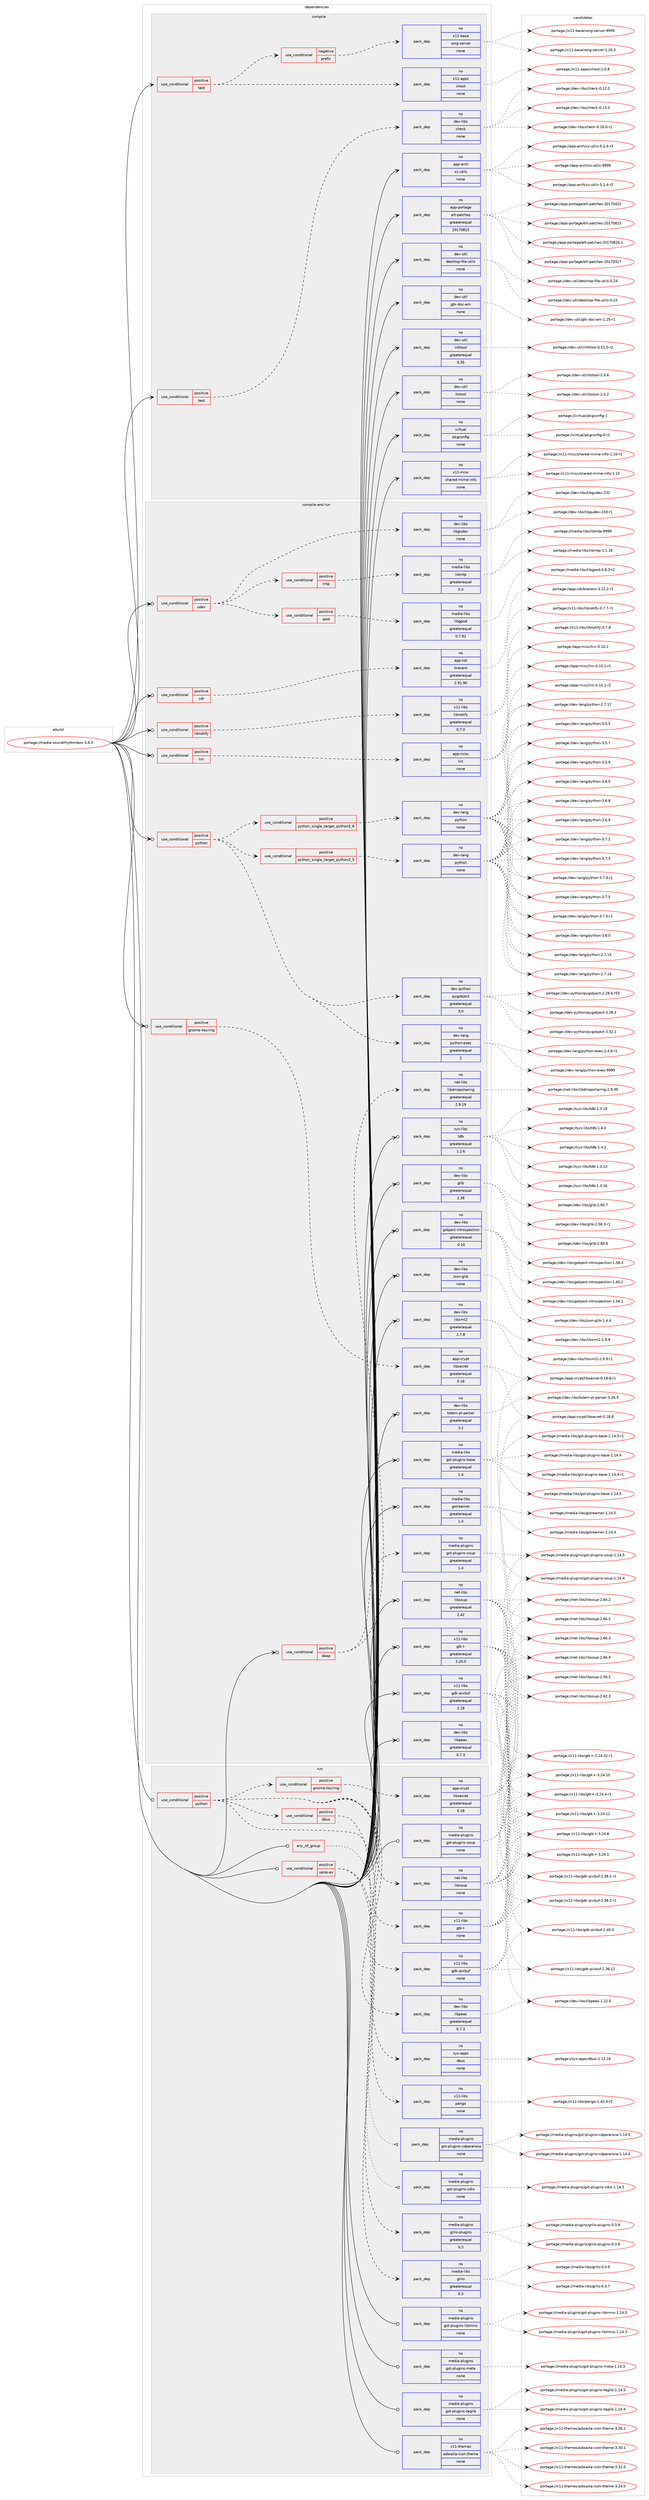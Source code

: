 digraph prolog {

# *************
# Graph options
# *************

newrank=true;
concentrate=true;
compound=true;
graph [rankdir=LR,fontname=Helvetica,fontsize=10,ranksep=1.5];#, ranksep=2.5, nodesep=0.2];
edge  [arrowhead=vee];
node  [fontname=Helvetica,fontsize=10];

# **********
# The ebuild
# **********

subgraph cluster_leftcol {
color=gray;
rank=same;
label=<<i>ebuild</i>>;
id [label="portage://media-sound/rhythmbox-3.4.3", color=red, width=4, href="../media-sound/rhythmbox-3.4.3.svg"];
}

# ****************
# The dependencies
# ****************

subgraph cluster_midcol {
color=gray;
label=<<i>dependencies</i>>;
subgraph cluster_compile {
fillcolor="#eeeeee";
style=filled;
label=<<i>compile</i>>;
subgraph cond83510 {
dependency336029 [label=<<TABLE BORDER="0" CELLBORDER="1" CELLSPACING="0" CELLPADDING="4"><TR><TD ROWSPAN="3" CELLPADDING="10">use_conditional</TD></TR><TR><TD>positive</TD></TR><TR><TD>test</TD></TR></TABLE>>, shape=none, color=red];
subgraph cond83511 {
dependency336030 [label=<<TABLE BORDER="0" CELLBORDER="1" CELLSPACING="0" CELLPADDING="4"><TR><TD ROWSPAN="3" CELLPADDING="10">use_conditional</TD></TR><TR><TD>negative</TD></TR><TR><TD>prefix</TD></TR></TABLE>>, shape=none, color=red];
subgraph pack247002 {
dependency336031 [label=<<TABLE BORDER="0" CELLBORDER="1" CELLSPACING="0" CELLPADDING="4" WIDTH="220"><TR><TD ROWSPAN="6" CELLPADDING="30">pack_dep</TD></TR><TR><TD WIDTH="110">no</TD></TR><TR><TD>x11-base</TD></TR><TR><TD>xorg-server</TD></TR><TR><TD>none</TD></TR><TR><TD></TD></TR></TABLE>>, shape=none, color=blue];
}
dependency336030:e -> dependency336031:w [weight=20,style="dashed",arrowhead="vee"];
}
dependency336029:e -> dependency336030:w [weight=20,style="dashed",arrowhead="vee"];
subgraph pack247003 {
dependency336032 [label=<<TABLE BORDER="0" CELLBORDER="1" CELLSPACING="0" CELLPADDING="4" WIDTH="220"><TR><TD ROWSPAN="6" CELLPADDING="30">pack_dep</TD></TR><TR><TD WIDTH="110">no</TD></TR><TR><TD>x11-apps</TD></TR><TR><TD>xhost</TD></TR><TR><TD>none</TD></TR><TR><TD></TD></TR></TABLE>>, shape=none, color=blue];
}
dependency336029:e -> dependency336032:w [weight=20,style="dashed",arrowhead="vee"];
}
id:e -> dependency336029:w [weight=20,style="solid",arrowhead="vee"];
subgraph cond83512 {
dependency336033 [label=<<TABLE BORDER="0" CELLBORDER="1" CELLSPACING="0" CELLPADDING="4"><TR><TD ROWSPAN="3" CELLPADDING="10">use_conditional</TD></TR><TR><TD>positive</TD></TR><TR><TD>test</TD></TR></TABLE>>, shape=none, color=red];
subgraph pack247004 {
dependency336034 [label=<<TABLE BORDER="0" CELLBORDER="1" CELLSPACING="0" CELLPADDING="4" WIDTH="220"><TR><TD ROWSPAN="6" CELLPADDING="30">pack_dep</TD></TR><TR><TD WIDTH="110">no</TD></TR><TR><TD>dev-libs</TD></TR><TR><TD>check</TD></TR><TR><TD>none</TD></TR><TR><TD></TD></TR></TABLE>>, shape=none, color=blue];
}
dependency336033:e -> dependency336034:w [weight=20,style="dashed",arrowhead="vee"];
}
id:e -> dependency336033:w [weight=20,style="solid",arrowhead="vee"];
subgraph pack247005 {
dependency336035 [label=<<TABLE BORDER="0" CELLBORDER="1" CELLSPACING="0" CELLPADDING="4" WIDTH="220"><TR><TD ROWSPAN="6" CELLPADDING="30">pack_dep</TD></TR><TR><TD WIDTH="110">no</TD></TR><TR><TD>app-arch</TD></TR><TR><TD>xz-utils</TD></TR><TR><TD>none</TD></TR><TR><TD></TD></TR></TABLE>>, shape=none, color=blue];
}
id:e -> dependency336035:w [weight=20,style="solid",arrowhead="vee"];
subgraph pack247006 {
dependency336036 [label=<<TABLE BORDER="0" CELLBORDER="1" CELLSPACING="0" CELLPADDING="4" WIDTH="220"><TR><TD ROWSPAN="6" CELLPADDING="30">pack_dep</TD></TR><TR><TD WIDTH="110">no</TD></TR><TR><TD>app-portage</TD></TR><TR><TD>elt-patches</TD></TR><TR><TD>greaterequal</TD></TR><TR><TD>20170815</TD></TR></TABLE>>, shape=none, color=blue];
}
id:e -> dependency336036:w [weight=20,style="solid",arrowhead="vee"];
subgraph pack247007 {
dependency336037 [label=<<TABLE BORDER="0" CELLBORDER="1" CELLSPACING="0" CELLPADDING="4" WIDTH="220"><TR><TD ROWSPAN="6" CELLPADDING="30">pack_dep</TD></TR><TR><TD WIDTH="110">no</TD></TR><TR><TD>dev-util</TD></TR><TR><TD>desktop-file-utils</TD></TR><TR><TD>none</TD></TR><TR><TD></TD></TR></TABLE>>, shape=none, color=blue];
}
id:e -> dependency336037:w [weight=20,style="solid",arrowhead="vee"];
subgraph pack247008 {
dependency336038 [label=<<TABLE BORDER="0" CELLBORDER="1" CELLSPACING="0" CELLPADDING="4" WIDTH="220"><TR><TD ROWSPAN="6" CELLPADDING="30">pack_dep</TD></TR><TR><TD WIDTH="110">no</TD></TR><TR><TD>dev-util</TD></TR><TR><TD>gtk-doc-am</TD></TR><TR><TD>none</TD></TR><TR><TD></TD></TR></TABLE>>, shape=none, color=blue];
}
id:e -> dependency336038:w [weight=20,style="solid",arrowhead="vee"];
subgraph pack247009 {
dependency336039 [label=<<TABLE BORDER="0" CELLBORDER="1" CELLSPACING="0" CELLPADDING="4" WIDTH="220"><TR><TD ROWSPAN="6" CELLPADDING="30">pack_dep</TD></TR><TR><TD WIDTH="110">no</TD></TR><TR><TD>dev-util</TD></TR><TR><TD>intltool</TD></TR><TR><TD>greaterequal</TD></TR><TR><TD>0.35</TD></TR></TABLE>>, shape=none, color=blue];
}
id:e -> dependency336039:w [weight=20,style="solid",arrowhead="vee"];
subgraph pack247010 {
dependency336040 [label=<<TABLE BORDER="0" CELLBORDER="1" CELLSPACING="0" CELLPADDING="4" WIDTH="220"><TR><TD ROWSPAN="6" CELLPADDING="30">pack_dep</TD></TR><TR><TD WIDTH="110">no</TD></TR><TR><TD>dev-util</TD></TR><TR><TD>itstool</TD></TR><TR><TD>none</TD></TR><TR><TD></TD></TR></TABLE>>, shape=none, color=blue];
}
id:e -> dependency336040:w [weight=20,style="solid",arrowhead="vee"];
subgraph pack247011 {
dependency336041 [label=<<TABLE BORDER="0" CELLBORDER="1" CELLSPACING="0" CELLPADDING="4" WIDTH="220"><TR><TD ROWSPAN="6" CELLPADDING="30">pack_dep</TD></TR><TR><TD WIDTH="110">no</TD></TR><TR><TD>virtual</TD></TR><TR><TD>pkgconfig</TD></TR><TR><TD>none</TD></TR><TR><TD></TD></TR></TABLE>>, shape=none, color=blue];
}
id:e -> dependency336041:w [weight=20,style="solid",arrowhead="vee"];
subgraph pack247012 {
dependency336042 [label=<<TABLE BORDER="0" CELLBORDER="1" CELLSPACING="0" CELLPADDING="4" WIDTH="220"><TR><TD ROWSPAN="6" CELLPADDING="30">pack_dep</TD></TR><TR><TD WIDTH="110">no</TD></TR><TR><TD>x11-misc</TD></TR><TR><TD>shared-mime-info</TD></TR><TR><TD>none</TD></TR><TR><TD></TD></TR></TABLE>>, shape=none, color=blue];
}
id:e -> dependency336042:w [weight=20,style="solid",arrowhead="vee"];
}
subgraph cluster_compileandrun {
fillcolor="#eeeeee";
style=filled;
label=<<i>compile and run</i>>;
subgraph cond83513 {
dependency336043 [label=<<TABLE BORDER="0" CELLBORDER="1" CELLSPACING="0" CELLPADDING="4"><TR><TD ROWSPAN="3" CELLPADDING="10">use_conditional</TD></TR><TR><TD>positive</TD></TR><TR><TD>cdr</TD></TR></TABLE>>, shape=none, color=red];
subgraph pack247013 {
dependency336044 [label=<<TABLE BORDER="0" CELLBORDER="1" CELLSPACING="0" CELLPADDING="4" WIDTH="220"><TR><TD ROWSPAN="6" CELLPADDING="30">pack_dep</TD></TR><TR><TD WIDTH="110">no</TD></TR><TR><TD>app-cdr</TD></TR><TR><TD>brasero</TD></TR><TR><TD>greaterequal</TD></TR><TR><TD>2.91.90</TD></TR></TABLE>>, shape=none, color=blue];
}
dependency336043:e -> dependency336044:w [weight=20,style="dashed",arrowhead="vee"];
}
id:e -> dependency336043:w [weight=20,style="solid",arrowhead="odotvee"];
subgraph cond83514 {
dependency336045 [label=<<TABLE BORDER="0" CELLBORDER="1" CELLSPACING="0" CELLPADDING="4"><TR><TD ROWSPAN="3" CELLPADDING="10">use_conditional</TD></TR><TR><TD>positive</TD></TR><TR><TD>daap</TD></TR></TABLE>>, shape=none, color=red];
subgraph pack247014 {
dependency336046 [label=<<TABLE BORDER="0" CELLBORDER="1" CELLSPACING="0" CELLPADDING="4" WIDTH="220"><TR><TD ROWSPAN="6" CELLPADDING="30">pack_dep</TD></TR><TR><TD WIDTH="110">no</TD></TR><TR><TD>net-libs</TD></TR><TR><TD>libdmapsharing</TD></TR><TR><TD>greaterequal</TD></TR><TR><TD>2.9.19</TD></TR></TABLE>>, shape=none, color=blue];
}
dependency336045:e -> dependency336046:w [weight=20,style="dashed",arrowhead="vee"];
subgraph pack247015 {
dependency336047 [label=<<TABLE BORDER="0" CELLBORDER="1" CELLSPACING="0" CELLPADDING="4" WIDTH="220"><TR><TD ROWSPAN="6" CELLPADDING="30">pack_dep</TD></TR><TR><TD WIDTH="110">no</TD></TR><TR><TD>media-plugins</TD></TR><TR><TD>gst-plugins-soup</TD></TR><TR><TD>greaterequal</TD></TR><TR><TD>1.4</TD></TR></TABLE>>, shape=none, color=blue];
}
dependency336045:e -> dependency336047:w [weight=20,style="dashed",arrowhead="vee"];
}
id:e -> dependency336045:w [weight=20,style="solid",arrowhead="odotvee"];
subgraph cond83515 {
dependency336048 [label=<<TABLE BORDER="0" CELLBORDER="1" CELLSPACING="0" CELLPADDING="4"><TR><TD ROWSPAN="3" CELLPADDING="10">use_conditional</TD></TR><TR><TD>positive</TD></TR><TR><TD>gnome-keyring</TD></TR></TABLE>>, shape=none, color=red];
subgraph pack247016 {
dependency336049 [label=<<TABLE BORDER="0" CELLBORDER="1" CELLSPACING="0" CELLPADDING="4" WIDTH="220"><TR><TD ROWSPAN="6" CELLPADDING="30">pack_dep</TD></TR><TR><TD WIDTH="110">no</TD></TR><TR><TD>app-crypt</TD></TR><TR><TD>libsecret</TD></TR><TR><TD>greaterequal</TD></TR><TR><TD>0.18</TD></TR></TABLE>>, shape=none, color=blue];
}
dependency336048:e -> dependency336049:w [weight=20,style="dashed",arrowhead="vee"];
}
id:e -> dependency336048:w [weight=20,style="solid",arrowhead="odotvee"];
subgraph cond83516 {
dependency336050 [label=<<TABLE BORDER="0" CELLBORDER="1" CELLSPACING="0" CELLPADDING="4"><TR><TD ROWSPAN="3" CELLPADDING="10">use_conditional</TD></TR><TR><TD>positive</TD></TR><TR><TD>libnotify</TD></TR></TABLE>>, shape=none, color=red];
subgraph pack247017 {
dependency336051 [label=<<TABLE BORDER="0" CELLBORDER="1" CELLSPACING="0" CELLPADDING="4" WIDTH="220"><TR><TD ROWSPAN="6" CELLPADDING="30">pack_dep</TD></TR><TR><TD WIDTH="110">no</TD></TR><TR><TD>x11-libs</TD></TR><TR><TD>libnotify</TD></TR><TR><TD>greaterequal</TD></TR><TR><TD>0.7.0</TD></TR></TABLE>>, shape=none, color=blue];
}
dependency336050:e -> dependency336051:w [weight=20,style="dashed",arrowhead="vee"];
}
id:e -> dependency336050:w [weight=20,style="solid",arrowhead="odotvee"];
subgraph cond83517 {
dependency336052 [label=<<TABLE BORDER="0" CELLBORDER="1" CELLSPACING="0" CELLPADDING="4"><TR><TD ROWSPAN="3" CELLPADDING="10">use_conditional</TD></TR><TR><TD>positive</TD></TR><TR><TD>lirc</TD></TR></TABLE>>, shape=none, color=red];
subgraph pack247018 {
dependency336053 [label=<<TABLE BORDER="0" CELLBORDER="1" CELLSPACING="0" CELLPADDING="4" WIDTH="220"><TR><TD ROWSPAN="6" CELLPADDING="30">pack_dep</TD></TR><TR><TD WIDTH="110">no</TD></TR><TR><TD>app-misc</TD></TR><TR><TD>lirc</TD></TR><TR><TD>none</TD></TR><TR><TD></TD></TR></TABLE>>, shape=none, color=blue];
}
dependency336052:e -> dependency336053:w [weight=20,style="dashed",arrowhead="vee"];
}
id:e -> dependency336052:w [weight=20,style="solid",arrowhead="odotvee"];
subgraph cond83518 {
dependency336054 [label=<<TABLE BORDER="0" CELLBORDER="1" CELLSPACING="0" CELLPADDING="4"><TR><TD ROWSPAN="3" CELLPADDING="10">use_conditional</TD></TR><TR><TD>positive</TD></TR><TR><TD>python</TD></TR></TABLE>>, shape=none, color=red];
subgraph cond83519 {
dependency336055 [label=<<TABLE BORDER="0" CELLBORDER="1" CELLSPACING="0" CELLPADDING="4"><TR><TD ROWSPAN="3" CELLPADDING="10">use_conditional</TD></TR><TR><TD>positive</TD></TR><TR><TD>python_single_target_python3_5</TD></TR></TABLE>>, shape=none, color=red];
subgraph pack247019 {
dependency336056 [label=<<TABLE BORDER="0" CELLBORDER="1" CELLSPACING="0" CELLPADDING="4" WIDTH="220"><TR><TD ROWSPAN="6" CELLPADDING="30">pack_dep</TD></TR><TR><TD WIDTH="110">no</TD></TR><TR><TD>dev-lang</TD></TR><TR><TD>python</TD></TR><TR><TD>none</TD></TR><TR><TD></TD></TR></TABLE>>, shape=none, color=blue];
}
dependency336055:e -> dependency336056:w [weight=20,style="dashed",arrowhead="vee"];
}
dependency336054:e -> dependency336055:w [weight=20,style="dashed",arrowhead="vee"];
subgraph cond83520 {
dependency336057 [label=<<TABLE BORDER="0" CELLBORDER="1" CELLSPACING="0" CELLPADDING="4"><TR><TD ROWSPAN="3" CELLPADDING="10">use_conditional</TD></TR><TR><TD>positive</TD></TR><TR><TD>python_single_target_python3_6</TD></TR></TABLE>>, shape=none, color=red];
subgraph pack247020 {
dependency336058 [label=<<TABLE BORDER="0" CELLBORDER="1" CELLSPACING="0" CELLPADDING="4" WIDTH="220"><TR><TD ROWSPAN="6" CELLPADDING="30">pack_dep</TD></TR><TR><TD WIDTH="110">no</TD></TR><TR><TD>dev-lang</TD></TR><TR><TD>python</TD></TR><TR><TD>none</TD></TR><TR><TD></TD></TR></TABLE>>, shape=none, color=blue];
}
dependency336057:e -> dependency336058:w [weight=20,style="dashed",arrowhead="vee"];
}
dependency336054:e -> dependency336057:w [weight=20,style="dashed",arrowhead="vee"];
subgraph pack247021 {
dependency336059 [label=<<TABLE BORDER="0" CELLBORDER="1" CELLSPACING="0" CELLPADDING="4" WIDTH="220"><TR><TD ROWSPAN="6" CELLPADDING="30">pack_dep</TD></TR><TR><TD WIDTH="110">no</TD></TR><TR><TD>dev-lang</TD></TR><TR><TD>python-exec</TD></TR><TR><TD>greaterequal</TD></TR><TR><TD>2</TD></TR></TABLE>>, shape=none, color=blue];
}
dependency336054:e -> dependency336059:w [weight=20,style="dashed",arrowhead="vee"];
subgraph pack247022 {
dependency336060 [label=<<TABLE BORDER="0" CELLBORDER="1" CELLSPACING="0" CELLPADDING="4" WIDTH="220"><TR><TD ROWSPAN="6" CELLPADDING="30">pack_dep</TD></TR><TR><TD WIDTH="110">no</TD></TR><TR><TD>dev-python</TD></TR><TR><TD>pygobject</TD></TR><TR><TD>greaterequal</TD></TR><TR><TD>3.0</TD></TR></TABLE>>, shape=none, color=blue];
}
dependency336054:e -> dependency336060:w [weight=20,style="dashed",arrowhead="vee"];
}
id:e -> dependency336054:w [weight=20,style="solid",arrowhead="odotvee"];
subgraph cond83521 {
dependency336061 [label=<<TABLE BORDER="0" CELLBORDER="1" CELLSPACING="0" CELLPADDING="4"><TR><TD ROWSPAN="3" CELLPADDING="10">use_conditional</TD></TR><TR><TD>positive</TD></TR><TR><TD>udev</TD></TR></TABLE>>, shape=none, color=red];
subgraph pack247023 {
dependency336062 [label=<<TABLE BORDER="0" CELLBORDER="1" CELLSPACING="0" CELLPADDING="4" WIDTH="220"><TR><TD ROWSPAN="6" CELLPADDING="30">pack_dep</TD></TR><TR><TD WIDTH="110">no</TD></TR><TR><TD>dev-libs</TD></TR><TR><TD>libgudev</TD></TR><TR><TD>none</TD></TR><TR><TD></TD></TR></TABLE>>, shape=none, color=blue];
}
dependency336061:e -> dependency336062:w [weight=20,style="dashed",arrowhead="vee"];
subgraph cond83522 {
dependency336063 [label=<<TABLE BORDER="0" CELLBORDER="1" CELLSPACING="0" CELLPADDING="4"><TR><TD ROWSPAN="3" CELLPADDING="10">use_conditional</TD></TR><TR><TD>positive</TD></TR><TR><TD>ipod</TD></TR></TABLE>>, shape=none, color=red];
subgraph pack247024 {
dependency336064 [label=<<TABLE BORDER="0" CELLBORDER="1" CELLSPACING="0" CELLPADDING="4" WIDTH="220"><TR><TD ROWSPAN="6" CELLPADDING="30">pack_dep</TD></TR><TR><TD WIDTH="110">no</TD></TR><TR><TD>media-libs</TD></TR><TR><TD>libgpod</TD></TR><TR><TD>greaterequal</TD></TR><TR><TD>0.7.92</TD></TR></TABLE>>, shape=none, color=blue];
}
dependency336063:e -> dependency336064:w [weight=20,style="dashed",arrowhead="vee"];
}
dependency336061:e -> dependency336063:w [weight=20,style="dashed",arrowhead="vee"];
subgraph cond83523 {
dependency336065 [label=<<TABLE BORDER="0" CELLBORDER="1" CELLSPACING="0" CELLPADDING="4"><TR><TD ROWSPAN="3" CELLPADDING="10">use_conditional</TD></TR><TR><TD>positive</TD></TR><TR><TD>mtp</TD></TR></TABLE>>, shape=none, color=red];
subgraph pack247025 {
dependency336066 [label=<<TABLE BORDER="0" CELLBORDER="1" CELLSPACING="0" CELLPADDING="4" WIDTH="220"><TR><TD ROWSPAN="6" CELLPADDING="30">pack_dep</TD></TR><TR><TD WIDTH="110">no</TD></TR><TR><TD>media-libs</TD></TR><TR><TD>libmtp</TD></TR><TR><TD>greaterequal</TD></TR><TR><TD>0.3</TD></TR></TABLE>>, shape=none, color=blue];
}
dependency336065:e -> dependency336066:w [weight=20,style="dashed",arrowhead="vee"];
}
dependency336061:e -> dependency336065:w [weight=20,style="dashed",arrowhead="vee"];
}
id:e -> dependency336061:w [weight=20,style="solid",arrowhead="odotvee"];
subgraph pack247026 {
dependency336067 [label=<<TABLE BORDER="0" CELLBORDER="1" CELLSPACING="0" CELLPADDING="4" WIDTH="220"><TR><TD ROWSPAN="6" CELLPADDING="30">pack_dep</TD></TR><TR><TD WIDTH="110">no</TD></TR><TR><TD>dev-libs</TD></TR><TR><TD>glib</TD></TR><TR><TD>greaterequal</TD></TR><TR><TD>2.38</TD></TR></TABLE>>, shape=none, color=blue];
}
id:e -> dependency336067:w [weight=20,style="solid",arrowhead="odotvee"];
subgraph pack247027 {
dependency336068 [label=<<TABLE BORDER="0" CELLBORDER="1" CELLSPACING="0" CELLPADDING="4" WIDTH="220"><TR><TD ROWSPAN="6" CELLPADDING="30">pack_dep</TD></TR><TR><TD WIDTH="110">no</TD></TR><TR><TD>dev-libs</TD></TR><TR><TD>gobject-introspection</TD></TR><TR><TD>greaterequal</TD></TR><TR><TD>0.10</TD></TR></TABLE>>, shape=none, color=blue];
}
id:e -> dependency336068:w [weight=20,style="solid",arrowhead="odotvee"];
subgraph pack247028 {
dependency336069 [label=<<TABLE BORDER="0" CELLBORDER="1" CELLSPACING="0" CELLPADDING="4" WIDTH="220"><TR><TD ROWSPAN="6" CELLPADDING="30">pack_dep</TD></TR><TR><TD WIDTH="110">no</TD></TR><TR><TD>dev-libs</TD></TR><TR><TD>json-glib</TD></TR><TR><TD>none</TD></TR><TR><TD></TD></TR></TABLE>>, shape=none, color=blue];
}
id:e -> dependency336069:w [weight=20,style="solid",arrowhead="odotvee"];
subgraph pack247029 {
dependency336070 [label=<<TABLE BORDER="0" CELLBORDER="1" CELLSPACING="0" CELLPADDING="4" WIDTH="220"><TR><TD ROWSPAN="6" CELLPADDING="30">pack_dep</TD></TR><TR><TD WIDTH="110">no</TD></TR><TR><TD>dev-libs</TD></TR><TR><TD>libpeas</TD></TR><TR><TD>greaterequal</TD></TR><TR><TD>0.7.3</TD></TR></TABLE>>, shape=none, color=blue];
}
id:e -> dependency336070:w [weight=20,style="solid",arrowhead="odotvee"];
subgraph pack247030 {
dependency336071 [label=<<TABLE BORDER="0" CELLBORDER="1" CELLSPACING="0" CELLPADDING="4" WIDTH="220"><TR><TD ROWSPAN="6" CELLPADDING="30">pack_dep</TD></TR><TR><TD WIDTH="110">no</TD></TR><TR><TD>dev-libs</TD></TR><TR><TD>libxml2</TD></TR><TR><TD>greaterequal</TD></TR><TR><TD>2.7.8</TD></TR></TABLE>>, shape=none, color=blue];
}
id:e -> dependency336071:w [weight=20,style="solid",arrowhead="odotvee"];
subgraph pack247031 {
dependency336072 [label=<<TABLE BORDER="0" CELLBORDER="1" CELLSPACING="0" CELLPADDING="4" WIDTH="220"><TR><TD ROWSPAN="6" CELLPADDING="30">pack_dep</TD></TR><TR><TD WIDTH="110">no</TD></TR><TR><TD>dev-libs</TD></TR><TR><TD>totem-pl-parser</TD></TR><TR><TD>greaterequal</TD></TR><TR><TD>3.2</TD></TR></TABLE>>, shape=none, color=blue];
}
id:e -> dependency336072:w [weight=20,style="solid",arrowhead="odotvee"];
subgraph pack247032 {
dependency336073 [label=<<TABLE BORDER="0" CELLBORDER="1" CELLSPACING="0" CELLPADDING="4" WIDTH="220"><TR><TD ROWSPAN="6" CELLPADDING="30">pack_dep</TD></TR><TR><TD WIDTH="110">no</TD></TR><TR><TD>media-libs</TD></TR><TR><TD>gst-plugins-base</TD></TR><TR><TD>greaterequal</TD></TR><TR><TD>1.4</TD></TR></TABLE>>, shape=none, color=blue];
}
id:e -> dependency336073:w [weight=20,style="solid",arrowhead="odotvee"];
subgraph pack247033 {
dependency336074 [label=<<TABLE BORDER="0" CELLBORDER="1" CELLSPACING="0" CELLPADDING="4" WIDTH="220"><TR><TD ROWSPAN="6" CELLPADDING="30">pack_dep</TD></TR><TR><TD WIDTH="110">no</TD></TR><TR><TD>media-libs</TD></TR><TR><TD>gstreamer</TD></TR><TR><TD>greaterequal</TD></TR><TR><TD>1.4</TD></TR></TABLE>>, shape=none, color=blue];
}
id:e -> dependency336074:w [weight=20,style="solid",arrowhead="odotvee"];
subgraph pack247034 {
dependency336075 [label=<<TABLE BORDER="0" CELLBORDER="1" CELLSPACING="0" CELLPADDING="4" WIDTH="220"><TR><TD ROWSPAN="6" CELLPADDING="30">pack_dep</TD></TR><TR><TD WIDTH="110">no</TD></TR><TR><TD>net-libs</TD></TR><TR><TD>libsoup</TD></TR><TR><TD>greaterequal</TD></TR><TR><TD>2.42</TD></TR></TABLE>>, shape=none, color=blue];
}
id:e -> dependency336075:w [weight=20,style="solid",arrowhead="odotvee"];
subgraph pack247035 {
dependency336076 [label=<<TABLE BORDER="0" CELLBORDER="1" CELLSPACING="0" CELLPADDING="4" WIDTH="220"><TR><TD ROWSPAN="6" CELLPADDING="30">pack_dep</TD></TR><TR><TD WIDTH="110">no</TD></TR><TR><TD>sys-libs</TD></TR><TR><TD>tdb</TD></TR><TR><TD>greaterequal</TD></TR><TR><TD>1.2.6</TD></TR></TABLE>>, shape=none, color=blue];
}
id:e -> dependency336076:w [weight=20,style="solid",arrowhead="odotvee"];
subgraph pack247036 {
dependency336077 [label=<<TABLE BORDER="0" CELLBORDER="1" CELLSPACING="0" CELLPADDING="4" WIDTH="220"><TR><TD ROWSPAN="6" CELLPADDING="30">pack_dep</TD></TR><TR><TD WIDTH="110">no</TD></TR><TR><TD>x11-libs</TD></TR><TR><TD>gdk-pixbuf</TD></TR><TR><TD>greaterequal</TD></TR><TR><TD>2.18</TD></TR></TABLE>>, shape=none, color=blue];
}
id:e -> dependency336077:w [weight=20,style="solid",arrowhead="odotvee"];
subgraph pack247037 {
dependency336078 [label=<<TABLE BORDER="0" CELLBORDER="1" CELLSPACING="0" CELLPADDING="4" WIDTH="220"><TR><TD ROWSPAN="6" CELLPADDING="30">pack_dep</TD></TR><TR><TD WIDTH="110">no</TD></TR><TR><TD>x11-libs</TD></TR><TR><TD>gtk+</TD></TR><TR><TD>greaterequal</TD></TR><TR><TD>3.20.0</TD></TR></TABLE>>, shape=none, color=blue];
}
id:e -> dependency336078:w [weight=20,style="solid",arrowhead="odotvee"];
}
subgraph cluster_run {
fillcolor="#eeeeee";
style=filled;
label=<<i>run</i>>;
subgraph any5374 {
dependency336079 [label=<<TABLE BORDER="0" CELLBORDER="1" CELLSPACING="0" CELLPADDING="4"><TR><TD CELLPADDING="10">any_of_group</TD></TR></TABLE>>, shape=none, color=red];subgraph pack247038 {
dependency336080 [label=<<TABLE BORDER="0" CELLBORDER="1" CELLSPACING="0" CELLPADDING="4" WIDTH="220"><TR><TD ROWSPAN="6" CELLPADDING="30">pack_dep</TD></TR><TR><TD WIDTH="110">no</TD></TR><TR><TD>media-plugins</TD></TR><TR><TD>gst-plugins-cdparanoia</TD></TR><TR><TD>none</TD></TR><TR><TD></TD></TR></TABLE>>, shape=none, color=blue];
}
dependency336079:e -> dependency336080:w [weight=20,style="dotted",arrowhead="oinv"];
subgraph pack247039 {
dependency336081 [label=<<TABLE BORDER="0" CELLBORDER="1" CELLSPACING="0" CELLPADDING="4" WIDTH="220"><TR><TD ROWSPAN="6" CELLPADDING="30">pack_dep</TD></TR><TR><TD WIDTH="110">no</TD></TR><TR><TD>media-plugins</TD></TR><TR><TD>gst-plugins-cdio</TD></TR><TR><TD>none</TD></TR><TR><TD></TD></TR></TABLE>>, shape=none, color=blue];
}
dependency336079:e -> dependency336081:w [weight=20,style="dotted",arrowhead="oinv"];
}
id:e -> dependency336079:w [weight=20,style="solid",arrowhead="odot"];
subgraph cond83524 {
dependency336082 [label=<<TABLE BORDER="0" CELLBORDER="1" CELLSPACING="0" CELLPADDING="4"><TR><TD ROWSPAN="3" CELLPADDING="10">use_conditional</TD></TR><TR><TD>positive</TD></TR><TR><TD>python</TD></TR></TABLE>>, shape=none, color=red];
subgraph pack247040 {
dependency336083 [label=<<TABLE BORDER="0" CELLBORDER="1" CELLSPACING="0" CELLPADDING="4" WIDTH="220"><TR><TD ROWSPAN="6" CELLPADDING="30">pack_dep</TD></TR><TR><TD WIDTH="110">no</TD></TR><TR><TD>dev-libs</TD></TR><TR><TD>libpeas</TD></TR><TR><TD>greaterequal</TD></TR><TR><TD>0.7.3</TD></TR></TABLE>>, shape=none, color=blue];
}
dependency336082:e -> dependency336083:w [weight=20,style="dashed",arrowhead="vee"];
subgraph pack247041 {
dependency336084 [label=<<TABLE BORDER="0" CELLBORDER="1" CELLSPACING="0" CELLPADDING="4" WIDTH="220"><TR><TD ROWSPAN="6" CELLPADDING="30">pack_dep</TD></TR><TR><TD WIDTH="110">no</TD></TR><TR><TD>net-libs</TD></TR><TR><TD>libsoup</TD></TR><TR><TD>none</TD></TR><TR><TD></TD></TR></TABLE>>, shape=none, color=blue];
}
dependency336082:e -> dependency336084:w [weight=20,style="dashed",arrowhead="vee"];
subgraph pack247042 {
dependency336085 [label=<<TABLE BORDER="0" CELLBORDER="1" CELLSPACING="0" CELLPADDING="4" WIDTH="220"><TR><TD ROWSPAN="6" CELLPADDING="30">pack_dep</TD></TR><TR><TD WIDTH="110">no</TD></TR><TR><TD>x11-libs</TD></TR><TR><TD>gdk-pixbuf</TD></TR><TR><TD>none</TD></TR><TR><TD></TD></TR></TABLE>>, shape=none, color=blue];
}
dependency336082:e -> dependency336085:w [weight=20,style="dashed",arrowhead="vee"];
subgraph pack247043 {
dependency336086 [label=<<TABLE BORDER="0" CELLBORDER="1" CELLSPACING="0" CELLPADDING="4" WIDTH="220"><TR><TD ROWSPAN="6" CELLPADDING="30">pack_dep</TD></TR><TR><TD WIDTH="110">no</TD></TR><TR><TD>x11-libs</TD></TR><TR><TD>gtk+</TD></TR><TR><TD>none</TD></TR><TR><TD></TD></TR></TABLE>>, shape=none, color=blue];
}
dependency336082:e -> dependency336086:w [weight=20,style="dashed",arrowhead="vee"];
subgraph pack247044 {
dependency336087 [label=<<TABLE BORDER="0" CELLBORDER="1" CELLSPACING="0" CELLPADDING="4" WIDTH="220"><TR><TD ROWSPAN="6" CELLPADDING="30">pack_dep</TD></TR><TR><TD WIDTH="110">no</TD></TR><TR><TD>x11-libs</TD></TR><TR><TD>pango</TD></TR><TR><TD>none</TD></TR><TR><TD></TD></TR></TABLE>>, shape=none, color=blue];
}
dependency336082:e -> dependency336087:w [weight=20,style="dashed",arrowhead="vee"];
subgraph cond83525 {
dependency336088 [label=<<TABLE BORDER="0" CELLBORDER="1" CELLSPACING="0" CELLPADDING="4"><TR><TD ROWSPAN="3" CELLPADDING="10">use_conditional</TD></TR><TR><TD>positive</TD></TR><TR><TD>dbus</TD></TR></TABLE>>, shape=none, color=red];
subgraph pack247045 {
dependency336089 [label=<<TABLE BORDER="0" CELLBORDER="1" CELLSPACING="0" CELLPADDING="4" WIDTH="220"><TR><TD ROWSPAN="6" CELLPADDING="30">pack_dep</TD></TR><TR><TD WIDTH="110">no</TD></TR><TR><TD>sys-apps</TD></TR><TR><TD>dbus</TD></TR><TR><TD>none</TD></TR><TR><TD></TD></TR></TABLE>>, shape=none, color=blue];
}
dependency336088:e -> dependency336089:w [weight=20,style="dashed",arrowhead="vee"];
}
dependency336082:e -> dependency336088:w [weight=20,style="dashed",arrowhead="vee"];
subgraph cond83526 {
dependency336090 [label=<<TABLE BORDER="0" CELLBORDER="1" CELLSPACING="0" CELLPADDING="4"><TR><TD ROWSPAN="3" CELLPADDING="10">use_conditional</TD></TR><TR><TD>positive</TD></TR><TR><TD>gnome-keyring</TD></TR></TABLE>>, shape=none, color=red];
subgraph pack247046 {
dependency336091 [label=<<TABLE BORDER="0" CELLBORDER="1" CELLSPACING="0" CELLPADDING="4" WIDTH="220"><TR><TD ROWSPAN="6" CELLPADDING="30">pack_dep</TD></TR><TR><TD WIDTH="110">no</TD></TR><TR><TD>app-crypt</TD></TR><TR><TD>libsecret</TD></TR><TR><TD>greaterequal</TD></TR><TR><TD>0.18</TD></TR></TABLE>>, shape=none, color=blue];
}
dependency336090:e -> dependency336091:w [weight=20,style="dashed",arrowhead="vee"];
}
dependency336082:e -> dependency336090:w [weight=20,style="dashed",arrowhead="vee"];
}
id:e -> dependency336082:w [weight=20,style="solid",arrowhead="odot"];
subgraph cond83527 {
dependency336092 [label=<<TABLE BORDER="0" CELLBORDER="1" CELLSPACING="0" CELLPADDING="4"><TR><TD ROWSPAN="3" CELLPADDING="10">use_conditional</TD></TR><TR><TD>positive</TD></TR><TR><TD>upnp-av</TD></TR></TABLE>>, shape=none, color=red];
subgraph pack247047 {
dependency336093 [label=<<TABLE BORDER="0" CELLBORDER="1" CELLSPACING="0" CELLPADDING="4" WIDTH="220"><TR><TD ROWSPAN="6" CELLPADDING="30">pack_dep</TD></TR><TR><TD WIDTH="110">no</TD></TR><TR><TD>media-libs</TD></TR><TR><TD>grilo</TD></TR><TR><TD>greaterequal</TD></TR><TR><TD>0.3</TD></TR></TABLE>>, shape=none, color=blue];
}
dependency336092:e -> dependency336093:w [weight=20,style="dashed",arrowhead="vee"];
subgraph pack247048 {
dependency336094 [label=<<TABLE BORDER="0" CELLBORDER="1" CELLSPACING="0" CELLPADDING="4" WIDTH="220"><TR><TD ROWSPAN="6" CELLPADDING="30">pack_dep</TD></TR><TR><TD WIDTH="110">no</TD></TR><TR><TD>media-plugins</TD></TR><TR><TD>grilo-plugins</TD></TR><TR><TD>greaterequal</TD></TR><TR><TD>0.3</TD></TR></TABLE>>, shape=none, color=blue];
}
dependency336092:e -> dependency336094:w [weight=20,style="dashed",arrowhead="vee"];
}
id:e -> dependency336092:w [weight=20,style="solid",arrowhead="odot"];
subgraph pack247049 {
dependency336095 [label=<<TABLE BORDER="0" CELLBORDER="1" CELLSPACING="0" CELLPADDING="4" WIDTH="220"><TR><TD ROWSPAN="6" CELLPADDING="30">pack_dep</TD></TR><TR><TD WIDTH="110">no</TD></TR><TR><TD>media-plugins</TD></TR><TR><TD>gst-plugins-libmms</TD></TR><TR><TD>none</TD></TR><TR><TD></TD></TR></TABLE>>, shape=none, color=blue];
}
id:e -> dependency336095:w [weight=20,style="solid",arrowhead="odot"];
subgraph pack247050 {
dependency336096 [label=<<TABLE BORDER="0" CELLBORDER="1" CELLSPACING="0" CELLPADDING="4" WIDTH="220"><TR><TD ROWSPAN="6" CELLPADDING="30">pack_dep</TD></TR><TR><TD WIDTH="110">no</TD></TR><TR><TD>media-plugins</TD></TR><TR><TD>gst-plugins-meta</TD></TR><TR><TD>none</TD></TR><TR><TD></TD></TR></TABLE>>, shape=none, color=blue];
}
id:e -> dependency336096:w [weight=20,style="solid",arrowhead="odot"];
subgraph pack247051 {
dependency336097 [label=<<TABLE BORDER="0" CELLBORDER="1" CELLSPACING="0" CELLPADDING="4" WIDTH="220"><TR><TD ROWSPAN="6" CELLPADDING="30">pack_dep</TD></TR><TR><TD WIDTH="110">no</TD></TR><TR><TD>media-plugins</TD></TR><TR><TD>gst-plugins-soup</TD></TR><TR><TD>none</TD></TR><TR><TD></TD></TR></TABLE>>, shape=none, color=blue];
}
id:e -> dependency336097:w [weight=20,style="solid",arrowhead="odot"];
subgraph pack247052 {
dependency336098 [label=<<TABLE BORDER="0" CELLBORDER="1" CELLSPACING="0" CELLPADDING="4" WIDTH="220"><TR><TD ROWSPAN="6" CELLPADDING="30">pack_dep</TD></TR><TR><TD WIDTH="110">no</TD></TR><TR><TD>media-plugins</TD></TR><TR><TD>gst-plugins-taglib</TD></TR><TR><TD>none</TD></TR><TR><TD></TD></TR></TABLE>>, shape=none, color=blue];
}
id:e -> dependency336098:w [weight=20,style="solid",arrowhead="odot"];
subgraph pack247053 {
dependency336099 [label=<<TABLE BORDER="0" CELLBORDER="1" CELLSPACING="0" CELLPADDING="4" WIDTH="220"><TR><TD ROWSPAN="6" CELLPADDING="30">pack_dep</TD></TR><TR><TD WIDTH="110">no</TD></TR><TR><TD>x11-themes</TD></TR><TR><TD>adwaita-icon-theme</TD></TR><TR><TD>none</TD></TR><TR><TD></TD></TR></TABLE>>, shape=none, color=blue];
}
id:e -> dependency336099:w [weight=20,style="solid",arrowhead="odot"];
}
}

# **************
# The candidates
# **************

subgraph cluster_choices {
rank=same;
color=gray;
label=<<i>candidates</i>>;

subgraph choice247002 {
color=black;
nodesep=1;
choiceportage1204949459897115101471201111141034511510111411810111445494650484653 [label="portage://x11-base/xorg-server-1.20.5", color=red, width=4,href="../x11-base/xorg-server-1.20.5.svg"];
choiceportage120494945989711510147120111114103451151011141181011144557575757 [label="portage://x11-base/xorg-server-9999", color=red, width=4,href="../x11-base/xorg-server-9999.svg"];
dependency336031:e -> choiceportage1204949459897115101471201111141034511510111411810111445494650484653:w [style=dotted,weight="100"];
dependency336031:e -> choiceportage120494945989711510147120111114103451151011141181011144557575757:w [style=dotted,weight="100"];
}
subgraph choice247003 {
color=black;
nodesep=1;
choiceportage1204949459711211211547120104111115116454946484656 [label="portage://x11-apps/xhost-1.0.8", color=red, width=4,href="../x11-apps/xhost-1.0.8.svg"];
dependency336032:e -> choiceportage1204949459711211211547120104111115116454946484656:w [style=dotted,weight="100"];
}
subgraph choice247004 {
color=black;
nodesep=1;
choiceportage1001011184510810598115479910410199107454846494846484511449 [label="portage://dev-libs/check-0.10.0-r1", color=red, width=4,href="../dev-libs/check-0.10.0-r1.svg"];
choiceportage100101118451081059811547991041019910745484649504648 [label="portage://dev-libs/check-0.12.0", color=red, width=4,href="../dev-libs/check-0.12.0.svg"];
choiceportage100101118451081059811547991041019910745484649514648 [label="portage://dev-libs/check-0.13.0", color=red, width=4,href="../dev-libs/check-0.13.0.svg"];
dependency336034:e -> choiceportage1001011184510810598115479910410199107454846494846484511449:w [style=dotted,weight="100"];
dependency336034:e -> choiceportage100101118451081059811547991041019910745484649504648:w [style=dotted,weight="100"];
dependency336034:e -> choiceportage100101118451081059811547991041019910745484649514648:w [style=dotted,weight="100"];
}
subgraph choice247005 {
color=black;
nodesep=1;
choiceportage9711211245971149910447120122451171161051081154553465046524511450 [label="portage://app-arch/xz-utils-5.2.4-r2", color=red, width=4,href="../app-arch/xz-utils-5.2.4-r2.svg"];
choiceportage9711211245971149910447120122451171161051081154553465046524511451 [label="portage://app-arch/xz-utils-5.2.4-r3", color=red, width=4,href="../app-arch/xz-utils-5.2.4-r3.svg"];
choiceportage9711211245971149910447120122451171161051081154557575757 [label="portage://app-arch/xz-utils-9999", color=red, width=4,href="../app-arch/xz-utils-9999.svg"];
dependency336035:e -> choiceportage9711211245971149910447120122451171161051081154553465046524511450:w [style=dotted,weight="100"];
dependency336035:e -> choiceportage9711211245971149910447120122451171161051081154553465046524511451:w [style=dotted,weight="100"];
dependency336035:e -> choiceportage9711211245971149910447120122451171161051081154557575757:w [style=dotted,weight="100"];
}
subgraph choice247006 {
color=black;
nodesep=1;
choiceportage97112112451121111141169710310147101108116451129711699104101115455048495548514955 [label="portage://app-portage/elt-patches-20170317", color=red, width=4,href="../app-portage/elt-patches-20170317.svg"];
choiceportage97112112451121111141169710310147101108116451129711699104101115455048495548525050 [label="portage://app-portage/elt-patches-20170422", color=red, width=4,href="../app-portage/elt-patches-20170422.svg"];
choiceportage97112112451121111141169710310147101108116451129711699104101115455048495548564953 [label="portage://app-portage/elt-patches-20170815", color=red, width=4,href="../app-portage/elt-patches-20170815.svg"];
choiceportage971121124511211111411697103101471011081164511297116991041011154550484955485650544649 [label="portage://app-portage/elt-patches-20170826.1", color=red, width=4,href="../app-portage/elt-patches-20170826.1.svg"];
dependency336036:e -> choiceportage97112112451121111141169710310147101108116451129711699104101115455048495548514955:w [style=dotted,weight="100"];
dependency336036:e -> choiceportage97112112451121111141169710310147101108116451129711699104101115455048495548525050:w [style=dotted,weight="100"];
dependency336036:e -> choiceportage97112112451121111141169710310147101108116451129711699104101115455048495548564953:w [style=dotted,weight="100"];
dependency336036:e -> choiceportage971121124511211111411697103101471011081164511297116991041011154550484955485650544649:w [style=dotted,weight="100"];
}
subgraph choice247007 {
color=black;
nodesep=1;
choiceportage100101118451171161051084710010111510711611111245102105108101451171161051081154548465051 [label="portage://dev-util/desktop-file-utils-0.23", color=red, width=4,href="../dev-util/desktop-file-utils-0.23.svg"];
choiceportage100101118451171161051084710010111510711611111245102105108101451171161051081154548465052 [label="portage://dev-util/desktop-file-utils-0.24", color=red, width=4,href="../dev-util/desktop-file-utils-0.24.svg"];
dependency336037:e -> choiceportage100101118451171161051084710010111510711611111245102105108101451171161051081154548465051:w [style=dotted,weight="100"];
dependency336037:e -> choiceportage100101118451171161051084710010111510711611111245102105108101451171161051081154548465052:w [style=dotted,weight="100"];
}
subgraph choice247008 {
color=black;
nodesep=1;
choiceportage10010111845117116105108471031161074510011199459710945494650534511449 [label="portage://dev-util/gtk-doc-am-1.25-r1", color=red, width=4,href="../dev-util/gtk-doc-am-1.25-r1.svg"];
dependency336038:e -> choiceportage10010111845117116105108471031161074510011199459710945494650534511449:w [style=dotted,weight="100"];
}
subgraph choice247009 {
color=black;
nodesep=1;
choiceportage1001011184511711610510847105110116108116111111108454846534946484511450 [label="portage://dev-util/intltool-0.51.0-r2", color=red, width=4,href="../dev-util/intltool-0.51.0-r2.svg"];
dependency336039:e -> choiceportage1001011184511711610510847105110116108116111111108454846534946484511450:w [style=dotted,weight="100"];
}
subgraph choice247010 {
color=black;
nodesep=1;
choiceportage1001011184511711610510847105116115116111111108455046484650 [label="portage://dev-util/itstool-2.0.2", color=red, width=4,href="../dev-util/itstool-2.0.2.svg"];
choiceportage1001011184511711610510847105116115116111111108455046484654 [label="portage://dev-util/itstool-2.0.6", color=red, width=4,href="../dev-util/itstool-2.0.6.svg"];
dependency336040:e -> choiceportage1001011184511711610510847105116115116111111108455046484650:w [style=dotted,weight="100"];
dependency336040:e -> choiceportage1001011184511711610510847105116115116111111108455046484654:w [style=dotted,weight="100"];
}
subgraph choice247011 {
color=black;
nodesep=1;
choiceportage11810511411611797108471121071039911111010210510345484511449 [label="portage://virtual/pkgconfig-0-r1", color=red, width=4,href="../virtual/pkgconfig-0-r1.svg"];
choiceportage1181051141161179710847112107103991111101021051034549 [label="portage://virtual/pkgconfig-1", color=red, width=4,href="../virtual/pkgconfig-1.svg"];
dependency336041:e -> choiceportage11810511411611797108471121071039911111010210510345484511449:w [style=dotted,weight="100"];
dependency336041:e -> choiceportage1181051141161179710847112107103991111101021051034549:w [style=dotted,weight="100"];
}
subgraph choice247012 {
color=black;
nodesep=1;
choiceportage12049494510910511599471151049711410110045109105109101451051101021114549464948 [label="portage://x11-misc/shared-mime-info-1.10", color=red, width=4,href="../x11-misc/shared-mime-info-1.10.svg"];
choiceportage120494945109105115994711510497114101100451091051091014510511010211145494649484511449 [label="portage://x11-misc/shared-mime-info-1.10-r1", color=red, width=4,href="../x11-misc/shared-mime-info-1.10-r1.svg"];
dependency336042:e -> choiceportage12049494510910511599471151049711410110045109105109101451051101021114549464948:w [style=dotted,weight="100"];
dependency336042:e -> choiceportage120494945109105115994711510497114101100451091051091014510511010211145494649484511449:w [style=dotted,weight="100"];
}
subgraph choice247013 {
color=black;
nodesep=1;
choiceportage971121124599100114479811497115101114111455146495046504511449 [label="portage://app-cdr/brasero-3.12.2-r1", color=red, width=4,href="../app-cdr/brasero-3.12.2-r1.svg"];
dependency336044:e -> choiceportage971121124599100114479811497115101114111455146495046504511449:w [style=dotted,weight="100"];
}
subgraph choice247014 {
color=black;
nodesep=1;
choiceportage11010111645108105981154710810598100109971121151049711410511010345504657465157 [label="portage://net-libs/libdmapsharing-2.9.39", color=red, width=4,href="../net-libs/libdmapsharing-2.9.39.svg"];
dependency336046:e -> choiceportage11010111645108105981154710810598100109971121151049711410511010345504657465157:w [style=dotted,weight="100"];
}
subgraph choice247015 {
color=black;
nodesep=1;
choiceportage109101100105974511210811710310511011547103115116451121081171031051101154511511111711245494649524652 [label="portage://media-plugins/gst-plugins-soup-1.14.4", color=red, width=4,href="../media-plugins/gst-plugins-soup-1.14.4.svg"];
choiceportage109101100105974511210811710310511011547103115116451121081171031051101154511511111711245494649524653 [label="portage://media-plugins/gst-plugins-soup-1.14.5", color=red, width=4,href="../media-plugins/gst-plugins-soup-1.14.5.svg"];
dependency336047:e -> choiceportage109101100105974511210811710310511011547103115116451121081171031051101154511511111711245494649524652:w [style=dotted,weight="100"];
dependency336047:e -> choiceportage109101100105974511210811710310511011547103115116451121081171031051101154511511111711245494649524653:w [style=dotted,weight="100"];
}
subgraph choice247016 {
color=black;
nodesep=1;
choiceportage971121124599114121112116471081059811510199114101116454846495646544511449 [label="portage://app-crypt/libsecret-0.18.6-r1", color=red, width=4,href="../app-crypt/libsecret-0.18.6-r1.svg"];
choiceportage97112112459911412111211647108105981151019911410111645484649564656 [label="portage://app-crypt/libsecret-0.18.8", color=red, width=4,href="../app-crypt/libsecret-0.18.8.svg"];
dependency336049:e -> choiceportage971121124599114121112116471081059811510199114101116454846495646544511449:w [style=dotted,weight="100"];
dependency336049:e -> choiceportage97112112459911412111211647108105981151019911410111645484649564656:w [style=dotted,weight="100"];
}
subgraph choice247017 {
color=black;
nodesep=1;
choiceportage1204949451081059811547108105981101111161051021214548465546554511449 [label="portage://x11-libs/libnotify-0.7.7-r1", color=red, width=4,href="../x11-libs/libnotify-0.7.7-r1.svg"];
choiceportage120494945108105981154710810598110111116105102121454846554656 [label="portage://x11-libs/libnotify-0.7.8", color=red, width=4,href="../x11-libs/libnotify-0.7.8.svg"];
dependency336051:e -> choiceportage1204949451081059811547108105981101111161051021214548465546554511449:w [style=dotted,weight="100"];
dependency336051:e -> choiceportage120494945108105981154710810598110111116105102121454846554656:w [style=dotted,weight="100"];
}
subgraph choice247018 {
color=black;
nodesep=1;
choiceportage971121124510910511599471081051149945484649484649 [label="portage://app-misc/lirc-0.10.1", color=red, width=4,href="../app-misc/lirc-0.10.1.svg"];
choiceportage9711211245109105115994710810511499454846494846494511449 [label="portage://app-misc/lirc-0.10.1-r1", color=red, width=4,href="../app-misc/lirc-0.10.1-r1.svg"];
choiceportage9711211245109105115994710810511499454846494846494511450 [label="portage://app-misc/lirc-0.10.1-r2", color=red, width=4,href="../app-misc/lirc-0.10.1-r2.svg"];
dependency336053:e -> choiceportage971121124510910511599471081051149945484649484649:w [style=dotted,weight="100"];
dependency336053:e -> choiceportage9711211245109105115994710810511499454846494846494511449:w [style=dotted,weight="100"];
dependency336053:e -> choiceportage9711211245109105115994710810511499454846494846494511450:w [style=dotted,weight="100"];
}
subgraph choice247019 {
color=black;
nodesep=1;
choiceportage10010111845108971101034711212111610411111045504655464953 [label="portage://dev-lang/python-2.7.15", color=red, width=4,href="../dev-lang/python-2.7.15.svg"];
choiceportage10010111845108971101034711212111610411111045504655464954 [label="portage://dev-lang/python-2.7.16", color=red, width=4,href="../dev-lang/python-2.7.16.svg"];
choiceportage10010111845108971101034711212111610411111045504655464955 [label="portage://dev-lang/python-2.7.17", color=red, width=4,href="../dev-lang/python-2.7.17.svg"];
choiceportage100101118451089711010347112121116104111110455146534653 [label="portage://dev-lang/python-3.5.5", color=red, width=4,href="../dev-lang/python-3.5.5.svg"];
choiceportage100101118451089711010347112121116104111110455146534655 [label="portage://dev-lang/python-3.5.7", color=red, width=4,href="../dev-lang/python-3.5.7.svg"];
choiceportage100101118451089711010347112121116104111110455146534657 [label="portage://dev-lang/python-3.5.9", color=red, width=4,href="../dev-lang/python-3.5.9.svg"];
choiceportage100101118451089711010347112121116104111110455146544653 [label="portage://dev-lang/python-3.6.5", color=red, width=4,href="../dev-lang/python-3.6.5.svg"];
choiceportage100101118451089711010347112121116104111110455146544656 [label="portage://dev-lang/python-3.6.8", color=red, width=4,href="../dev-lang/python-3.6.8.svg"];
choiceportage100101118451089711010347112121116104111110455146544657 [label="portage://dev-lang/python-3.6.9", color=red, width=4,href="../dev-lang/python-3.6.9.svg"];
choiceportage100101118451089711010347112121116104111110455146554650 [label="portage://dev-lang/python-3.7.2", color=red, width=4,href="../dev-lang/python-3.7.2.svg"];
choiceportage100101118451089711010347112121116104111110455146554651 [label="portage://dev-lang/python-3.7.3", color=red, width=4,href="../dev-lang/python-3.7.3.svg"];
choiceportage1001011184510897110103471121211161041111104551465546524511449 [label="portage://dev-lang/python-3.7.4-r1", color=red, width=4,href="../dev-lang/python-3.7.4-r1.svg"];
choiceportage100101118451089711010347112121116104111110455146554653 [label="portage://dev-lang/python-3.7.5", color=red, width=4,href="../dev-lang/python-3.7.5.svg"];
choiceportage1001011184510897110103471121211161041111104551465546534511449 [label="portage://dev-lang/python-3.7.5-r1", color=red, width=4,href="../dev-lang/python-3.7.5-r1.svg"];
choiceportage100101118451089711010347112121116104111110455146564648 [label="portage://dev-lang/python-3.8.0", color=red, width=4,href="../dev-lang/python-3.8.0.svg"];
dependency336056:e -> choiceportage10010111845108971101034711212111610411111045504655464953:w [style=dotted,weight="100"];
dependency336056:e -> choiceportage10010111845108971101034711212111610411111045504655464954:w [style=dotted,weight="100"];
dependency336056:e -> choiceportage10010111845108971101034711212111610411111045504655464955:w [style=dotted,weight="100"];
dependency336056:e -> choiceportage100101118451089711010347112121116104111110455146534653:w [style=dotted,weight="100"];
dependency336056:e -> choiceportage100101118451089711010347112121116104111110455146534655:w [style=dotted,weight="100"];
dependency336056:e -> choiceportage100101118451089711010347112121116104111110455146534657:w [style=dotted,weight="100"];
dependency336056:e -> choiceportage100101118451089711010347112121116104111110455146544653:w [style=dotted,weight="100"];
dependency336056:e -> choiceportage100101118451089711010347112121116104111110455146544656:w [style=dotted,weight="100"];
dependency336056:e -> choiceportage100101118451089711010347112121116104111110455146544657:w [style=dotted,weight="100"];
dependency336056:e -> choiceportage100101118451089711010347112121116104111110455146554650:w [style=dotted,weight="100"];
dependency336056:e -> choiceportage100101118451089711010347112121116104111110455146554651:w [style=dotted,weight="100"];
dependency336056:e -> choiceportage1001011184510897110103471121211161041111104551465546524511449:w [style=dotted,weight="100"];
dependency336056:e -> choiceportage100101118451089711010347112121116104111110455146554653:w [style=dotted,weight="100"];
dependency336056:e -> choiceportage1001011184510897110103471121211161041111104551465546534511449:w [style=dotted,weight="100"];
dependency336056:e -> choiceportage100101118451089711010347112121116104111110455146564648:w [style=dotted,weight="100"];
}
subgraph choice247020 {
color=black;
nodesep=1;
choiceportage10010111845108971101034711212111610411111045504655464953 [label="portage://dev-lang/python-2.7.15", color=red, width=4,href="../dev-lang/python-2.7.15.svg"];
choiceportage10010111845108971101034711212111610411111045504655464954 [label="portage://dev-lang/python-2.7.16", color=red, width=4,href="../dev-lang/python-2.7.16.svg"];
choiceportage10010111845108971101034711212111610411111045504655464955 [label="portage://dev-lang/python-2.7.17", color=red, width=4,href="../dev-lang/python-2.7.17.svg"];
choiceportage100101118451089711010347112121116104111110455146534653 [label="portage://dev-lang/python-3.5.5", color=red, width=4,href="../dev-lang/python-3.5.5.svg"];
choiceportage100101118451089711010347112121116104111110455146534655 [label="portage://dev-lang/python-3.5.7", color=red, width=4,href="../dev-lang/python-3.5.7.svg"];
choiceportage100101118451089711010347112121116104111110455146534657 [label="portage://dev-lang/python-3.5.9", color=red, width=4,href="../dev-lang/python-3.5.9.svg"];
choiceportage100101118451089711010347112121116104111110455146544653 [label="portage://dev-lang/python-3.6.5", color=red, width=4,href="../dev-lang/python-3.6.5.svg"];
choiceportage100101118451089711010347112121116104111110455146544656 [label="portage://dev-lang/python-3.6.8", color=red, width=4,href="../dev-lang/python-3.6.8.svg"];
choiceportage100101118451089711010347112121116104111110455146544657 [label="portage://dev-lang/python-3.6.9", color=red, width=4,href="../dev-lang/python-3.6.9.svg"];
choiceportage100101118451089711010347112121116104111110455146554650 [label="portage://dev-lang/python-3.7.2", color=red, width=4,href="../dev-lang/python-3.7.2.svg"];
choiceportage100101118451089711010347112121116104111110455146554651 [label="portage://dev-lang/python-3.7.3", color=red, width=4,href="../dev-lang/python-3.7.3.svg"];
choiceportage1001011184510897110103471121211161041111104551465546524511449 [label="portage://dev-lang/python-3.7.4-r1", color=red, width=4,href="../dev-lang/python-3.7.4-r1.svg"];
choiceportage100101118451089711010347112121116104111110455146554653 [label="portage://dev-lang/python-3.7.5", color=red, width=4,href="../dev-lang/python-3.7.5.svg"];
choiceportage1001011184510897110103471121211161041111104551465546534511449 [label="portage://dev-lang/python-3.7.5-r1", color=red, width=4,href="../dev-lang/python-3.7.5-r1.svg"];
choiceportage100101118451089711010347112121116104111110455146564648 [label="portage://dev-lang/python-3.8.0", color=red, width=4,href="../dev-lang/python-3.8.0.svg"];
dependency336058:e -> choiceportage10010111845108971101034711212111610411111045504655464953:w [style=dotted,weight="100"];
dependency336058:e -> choiceportage10010111845108971101034711212111610411111045504655464954:w [style=dotted,weight="100"];
dependency336058:e -> choiceportage10010111845108971101034711212111610411111045504655464955:w [style=dotted,weight="100"];
dependency336058:e -> choiceportage100101118451089711010347112121116104111110455146534653:w [style=dotted,weight="100"];
dependency336058:e -> choiceportage100101118451089711010347112121116104111110455146534655:w [style=dotted,weight="100"];
dependency336058:e -> choiceportage100101118451089711010347112121116104111110455146534657:w [style=dotted,weight="100"];
dependency336058:e -> choiceportage100101118451089711010347112121116104111110455146544653:w [style=dotted,weight="100"];
dependency336058:e -> choiceportage100101118451089711010347112121116104111110455146544656:w [style=dotted,weight="100"];
dependency336058:e -> choiceportage100101118451089711010347112121116104111110455146544657:w [style=dotted,weight="100"];
dependency336058:e -> choiceportage100101118451089711010347112121116104111110455146554650:w [style=dotted,weight="100"];
dependency336058:e -> choiceportage100101118451089711010347112121116104111110455146554651:w [style=dotted,weight="100"];
dependency336058:e -> choiceportage1001011184510897110103471121211161041111104551465546524511449:w [style=dotted,weight="100"];
dependency336058:e -> choiceportage100101118451089711010347112121116104111110455146554653:w [style=dotted,weight="100"];
dependency336058:e -> choiceportage1001011184510897110103471121211161041111104551465546534511449:w [style=dotted,weight="100"];
dependency336058:e -> choiceportage100101118451089711010347112121116104111110455146564648:w [style=dotted,weight="100"];
}
subgraph choice247021 {
color=black;
nodesep=1;
choiceportage10010111845108971101034711212111610411111045101120101994550465246544511449 [label="portage://dev-lang/python-exec-2.4.6-r1", color=red, width=4,href="../dev-lang/python-exec-2.4.6-r1.svg"];
choiceportage10010111845108971101034711212111610411111045101120101994557575757 [label="portage://dev-lang/python-exec-9999", color=red, width=4,href="../dev-lang/python-exec-9999.svg"];
dependency336059:e -> choiceportage10010111845108971101034711212111610411111045101120101994550465246544511449:w [style=dotted,weight="100"];
dependency336059:e -> choiceportage10010111845108971101034711212111610411111045101120101994557575757:w [style=dotted,weight="100"];
}
subgraph choice247022 {
color=black;
nodesep=1;
choiceportage1001011184511212111610411111047112121103111981061019911645504650564654451145353 [label="portage://dev-python/pygobject-2.28.6-r55", color=red, width=4,href="../dev-python/pygobject-2.28.6-r55.svg"];
choiceportage1001011184511212111610411111047112121103111981061019911645514650564651 [label="portage://dev-python/pygobject-3.28.3", color=red, width=4,href="../dev-python/pygobject-3.28.3.svg"];
choiceportage1001011184511212111610411111047112121103111981061019911645514651504649 [label="portage://dev-python/pygobject-3.32.1", color=red, width=4,href="../dev-python/pygobject-3.32.1.svg"];
dependency336060:e -> choiceportage1001011184511212111610411111047112121103111981061019911645504650564654451145353:w [style=dotted,weight="100"];
dependency336060:e -> choiceportage1001011184511212111610411111047112121103111981061019911645514650564651:w [style=dotted,weight="100"];
dependency336060:e -> choiceportage1001011184511212111610411111047112121103111981061019911645514651504649:w [style=dotted,weight="100"];
}
subgraph choice247023 {
color=black;
nodesep=1;
choiceportage1001011184510810598115471081059810311710010111845505150 [label="portage://dev-libs/libgudev-232", color=red, width=4,href="../dev-libs/libgudev-232.svg"];
choiceportage10010111845108105981154710810598103117100101118455051514511449 [label="portage://dev-libs/libgudev-233-r1", color=red, width=4,href="../dev-libs/libgudev-233-r1.svg"];
dependency336062:e -> choiceportage1001011184510810598115471081059810311710010111845505150:w [style=dotted,weight="100"];
dependency336062:e -> choiceportage10010111845108105981154710810598103117100101118455051514511449:w [style=dotted,weight="100"];
}
subgraph choice247024 {
color=black;
nodesep=1;
choiceportage10910110010597451081059811547108105981031121111004548465646514511450 [label="portage://media-libs/libgpod-0.8.3-r2", color=red, width=4,href="../media-libs/libgpod-0.8.3-r2.svg"];
dependency336064:e -> choiceportage10910110010597451081059811547108105981031121111004548465646514511450:w [style=dotted,weight="100"];
}
subgraph choice247025 {
color=black;
nodesep=1;
choiceportage109101100105974510810598115471081059810911611245494649464954 [label="portage://media-libs/libmtp-1.1.16", color=red, width=4,href="../media-libs/libmtp-1.1.16.svg"];
choiceportage10910110010597451081059811547108105981091161124557575757 [label="portage://media-libs/libmtp-9999", color=red, width=4,href="../media-libs/libmtp-9999.svg"];
dependency336066:e -> choiceportage109101100105974510810598115471081059810911611245494649464954:w [style=dotted,weight="100"];
dependency336066:e -> choiceportage10910110010597451081059811547108105981091161124557575757:w [style=dotted,weight="100"];
}
subgraph choice247026 {
color=black;
nodesep=1;
choiceportage10010111845108105981154710310810598455046535646514511449 [label="portage://dev-libs/glib-2.58.3-r1", color=red, width=4,href="../dev-libs/glib-2.58.3-r1.svg"];
choiceportage1001011184510810598115471031081059845504654484654 [label="portage://dev-libs/glib-2.60.6", color=red, width=4,href="../dev-libs/glib-2.60.6.svg"];
choiceportage1001011184510810598115471031081059845504654484655 [label="portage://dev-libs/glib-2.60.7", color=red, width=4,href="../dev-libs/glib-2.60.7.svg"];
dependency336067:e -> choiceportage10010111845108105981154710310810598455046535646514511449:w [style=dotted,weight="100"];
dependency336067:e -> choiceportage1001011184510810598115471031081059845504654484654:w [style=dotted,weight="100"];
dependency336067:e -> choiceportage1001011184510810598115471031081059845504654484655:w [style=dotted,weight="100"];
}
subgraph choice247027 {
color=black;
nodesep=1;
choiceportage1001011184510810598115471031119810610199116451051101161141111151121019911610511111045494653544649 [label="portage://dev-libs/gobject-introspection-1.56.1", color=red, width=4,href="../dev-libs/gobject-introspection-1.56.1.svg"];
choiceportage1001011184510810598115471031119810610199116451051101161141111151121019911610511111045494653564651 [label="portage://dev-libs/gobject-introspection-1.58.3", color=red, width=4,href="../dev-libs/gobject-introspection-1.58.3.svg"];
choiceportage1001011184510810598115471031119810610199116451051101161141111151121019911610511111045494654484650 [label="portage://dev-libs/gobject-introspection-1.60.2", color=red, width=4,href="../dev-libs/gobject-introspection-1.60.2.svg"];
dependency336068:e -> choiceportage1001011184510810598115471031119810610199116451051101161141111151121019911610511111045494653544649:w [style=dotted,weight="100"];
dependency336068:e -> choiceportage1001011184510810598115471031119810610199116451051101161141111151121019911610511111045494653564651:w [style=dotted,weight="100"];
dependency336068:e -> choiceportage1001011184510810598115471031119810610199116451051101161141111151121019911610511111045494654484650:w [style=dotted,weight="100"];
}
subgraph choice247028 {
color=black;
nodesep=1;
choiceportage1001011184510810598115471061151111104510310810598454946524652 [label="portage://dev-libs/json-glib-1.4.4", color=red, width=4,href="../dev-libs/json-glib-1.4.4.svg"];
dependency336069:e -> choiceportage1001011184510810598115471061151111104510310810598454946524652:w [style=dotted,weight="100"];
}
subgraph choice247029 {
color=black;
nodesep=1;
choiceportage100101118451081059811547108105981121019711545494650504648 [label="portage://dev-libs/libpeas-1.22.0", color=red, width=4,href="../dev-libs/libpeas-1.22.0.svg"];
dependency336070:e -> choiceportage100101118451081059811547108105981121019711545494650504648:w [style=dotted,weight="100"];
}
subgraph choice247030 {
color=black;
nodesep=1;
choiceportage1001011184510810598115471081059812010910850455046574657 [label="portage://dev-libs/libxml2-2.9.9", color=red, width=4,href="../dev-libs/libxml2-2.9.9.svg"];
choiceportage10010111845108105981154710810598120109108504550465746574511449 [label="portage://dev-libs/libxml2-2.9.9-r1", color=red, width=4,href="../dev-libs/libxml2-2.9.9-r1.svg"];
dependency336071:e -> choiceportage1001011184510810598115471081059812010910850455046574657:w [style=dotted,weight="100"];
dependency336071:e -> choiceportage10010111845108105981154710810598120109108504550465746574511449:w [style=dotted,weight="100"];
}
subgraph choice247031 {
color=black;
nodesep=1;
choiceportage10010111845108105981154711611111610110945112108451129711411510111445514650544651 [label="portage://dev-libs/totem-pl-parser-3.26.3", color=red, width=4,href="../dev-libs/totem-pl-parser-3.26.3.svg"];
dependency336072:e -> choiceportage10010111845108105981154711611111610110945112108451129711411510111445514650544651:w [style=dotted,weight="100"];
}
subgraph choice247032 {
color=black;
nodesep=1;
choiceportage109101100105974510810598115471031151164511210811710310511011545989711510145494649524652 [label="portage://media-libs/gst-plugins-base-1.14.4", color=red, width=4,href="../media-libs/gst-plugins-base-1.14.4.svg"];
choiceportage1091011001059745108105981154710311511645112108117103105110115459897115101454946495246524511449 [label="portage://media-libs/gst-plugins-base-1.14.4-r1", color=red, width=4,href="../media-libs/gst-plugins-base-1.14.4-r1.svg"];
choiceportage109101100105974510810598115471031151164511210811710310511011545989711510145494649524653 [label="portage://media-libs/gst-plugins-base-1.14.5", color=red, width=4,href="../media-libs/gst-plugins-base-1.14.5.svg"];
choiceportage1091011001059745108105981154710311511645112108117103105110115459897115101454946495246534511449 [label="portage://media-libs/gst-plugins-base-1.14.5-r1", color=red, width=4,href="../media-libs/gst-plugins-base-1.14.5-r1.svg"];
dependency336073:e -> choiceportage109101100105974510810598115471031151164511210811710310511011545989711510145494649524652:w [style=dotted,weight="100"];
dependency336073:e -> choiceportage1091011001059745108105981154710311511645112108117103105110115459897115101454946495246524511449:w [style=dotted,weight="100"];
dependency336073:e -> choiceportage109101100105974510810598115471031151164511210811710310511011545989711510145494649524653:w [style=dotted,weight="100"];
dependency336073:e -> choiceportage1091011001059745108105981154710311511645112108117103105110115459897115101454946495246534511449:w [style=dotted,weight="100"];
}
subgraph choice247033 {
color=black;
nodesep=1;
choiceportage109101100105974510810598115471031151161141019710910111445494649524652 [label="portage://media-libs/gstreamer-1.14.4", color=red, width=4,href="../media-libs/gstreamer-1.14.4.svg"];
choiceportage109101100105974510810598115471031151161141019710910111445494649524653 [label="portage://media-libs/gstreamer-1.14.5", color=red, width=4,href="../media-libs/gstreamer-1.14.5.svg"];
dependency336074:e -> choiceportage109101100105974510810598115471031151161141019710910111445494649524652:w [style=dotted,weight="100"];
dependency336074:e -> choiceportage109101100105974510810598115471031151161141019710910111445494649524653:w [style=dotted,weight="100"];
}
subgraph choice247034 {
color=black;
nodesep=1;
choiceportage1101011164510810598115471081059811511111711245504653564650 [label="portage://net-libs/libsoup-2.58.2", color=red, width=4,href="../net-libs/libsoup-2.58.2.svg"];
choiceportage1101011164510810598115471081059811511111711245504654504651 [label="portage://net-libs/libsoup-2.62.3", color=red, width=4,href="../net-libs/libsoup-2.62.3.svg"];
choiceportage1101011164510810598115471081059811511111711245504654524650 [label="portage://net-libs/libsoup-2.64.2", color=red, width=4,href="../net-libs/libsoup-2.64.2.svg"];
choiceportage1101011164510810598115471081059811511111711245504654544650 [label="portage://net-libs/libsoup-2.66.2", color=red, width=4,href="../net-libs/libsoup-2.66.2.svg"];
choiceportage1101011164510810598115471081059811511111711245504654544651 [label="portage://net-libs/libsoup-2.66.3", color=red, width=4,href="../net-libs/libsoup-2.66.3.svg"];
choiceportage1101011164510810598115471081059811511111711245504654544652 [label="portage://net-libs/libsoup-2.66.4", color=red, width=4,href="../net-libs/libsoup-2.66.4.svg"];
dependency336075:e -> choiceportage1101011164510810598115471081059811511111711245504653564650:w [style=dotted,weight="100"];
dependency336075:e -> choiceportage1101011164510810598115471081059811511111711245504654504651:w [style=dotted,weight="100"];
dependency336075:e -> choiceportage1101011164510810598115471081059811511111711245504654524650:w [style=dotted,weight="100"];
dependency336075:e -> choiceportage1101011164510810598115471081059811511111711245504654544650:w [style=dotted,weight="100"];
dependency336075:e -> choiceportage1101011164510810598115471081059811511111711245504654544651:w [style=dotted,weight="100"];
dependency336075:e -> choiceportage1101011164510810598115471081059811511111711245504654544652:w [style=dotted,weight="100"];
}
subgraph choice247035 {
color=black;
nodesep=1;
choiceportage1151211154510810598115471161009845494651464951 [label="portage://sys-libs/tdb-1.3.13", color=red, width=4,href="../sys-libs/tdb-1.3.13.svg"];
choiceportage1151211154510810598115471161009845494651464954 [label="portage://sys-libs/tdb-1.3.16", color=red, width=4,href="../sys-libs/tdb-1.3.16.svg"];
choiceportage1151211154510810598115471161009845494651464956 [label="portage://sys-libs/tdb-1.3.18", color=red, width=4,href="../sys-libs/tdb-1.3.18.svg"];
choiceportage11512111545108105981154711610098454946524648 [label="portage://sys-libs/tdb-1.4.0", color=red, width=4,href="../sys-libs/tdb-1.4.0.svg"];
choiceportage11512111545108105981154711610098454946524650 [label="portage://sys-libs/tdb-1.4.2", color=red, width=4,href="../sys-libs/tdb-1.4.2.svg"];
dependency336076:e -> choiceportage1151211154510810598115471161009845494651464951:w [style=dotted,weight="100"];
dependency336076:e -> choiceportage1151211154510810598115471161009845494651464954:w [style=dotted,weight="100"];
dependency336076:e -> choiceportage1151211154510810598115471161009845494651464956:w [style=dotted,weight="100"];
dependency336076:e -> choiceportage11512111545108105981154711610098454946524648:w [style=dotted,weight="100"];
dependency336076:e -> choiceportage11512111545108105981154711610098454946524650:w [style=dotted,weight="100"];
}
subgraph choice247036 {
color=black;
nodesep=1;
choiceportage120494945108105981154710310010745112105120981171024550465154464950 [label="portage://x11-libs/gdk-pixbuf-2.36.12", color=red, width=4,href="../x11-libs/gdk-pixbuf-2.36.12.svg"];
choiceportage12049494510810598115471031001074511210512098117102455046515646494511449 [label="portage://x11-libs/gdk-pixbuf-2.38.1-r1", color=red, width=4,href="../x11-libs/gdk-pixbuf-2.38.1-r1.svg"];
choiceportage12049494510810598115471031001074511210512098117102455046515646504511449 [label="portage://x11-libs/gdk-pixbuf-2.38.2-r1", color=red, width=4,href="../x11-libs/gdk-pixbuf-2.38.2-r1.svg"];
choiceportage1204949451081059811547103100107451121051209811710245504652484648 [label="portage://x11-libs/gdk-pixbuf-2.40.0", color=red, width=4,href="../x11-libs/gdk-pixbuf-2.40.0.svg"];
dependency336077:e -> choiceportage120494945108105981154710310010745112105120981171024550465154464950:w [style=dotted,weight="100"];
dependency336077:e -> choiceportage12049494510810598115471031001074511210512098117102455046515646494511449:w [style=dotted,weight="100"];
dependency336077:e -> choiceportage12049494510810598115471031001074511210512098117102455046515646504511449:w [style=dotted,weight="100"];
dependency336077:e -> choiceportage1204949451081059811547103100107451121051209811710245504652484648:w [style=dotted,weight="100"];
}
subgraph choice247037 {
color=black;
nodesep=1;
choiceportage12049494510810598115471031161074345504650524651504511449 [label="portage://x11-libs/gtk+-2.24.32-r1", color=red, width=4,href="../x11-libs/gtk+-2.24.32-r1.svg"];
choiceportage12049494510810598115471031161074345514650524649 [label="portage://x11-libs/gtk+-3.24.1", color=red, width=4,href="../x11-libs/gtk+-3.24.1.svg"];
choiceportage1204949451081059811547103116107434551465052464948 [label="portage://x11-libs/gtk+-3.24.10", color=red, width=4,href="../x11-libs/gtk+-3.24.10.svg"];
choiceportage1204949451081059811547103116107434551465052464949 [label="portage://x11-libs/gtk+-3.24.11", color=red, width=4,href="../x11-libs/gtk+-3.24.11.svg"];
choiceportage120494945108105981154710311610743455146505246524511449 [label="portage://x11-libs/gtk+-3.24.4-r1", color=red, width=4,href="../x11-libs/gtk+-3.24.4-r1.svg"];
choiceportage12049494510810598115471031161074345514650524656 [label="portage://x11-libs/gtk+-3.24.8", color=red, width=4,href="../x11-libs/gtk+-3.24.8.svg"];
dependency336078:e -> choiceportage12049494510810598115471031161074345504650524651504511449:w [style=dotted,weight="100"];
dependency336078:e -> choiceportage12049494510810598115471031161074345514650524649:w [style=dotted,weight="100"];
dependency336078:e -> choiceportage1204949451081059811547103116107434551465052464948:w [style=dotted,weight="100"];
dependency336078:e -> choiceportage1204949451081059811547103116107434551465052464949:w [style=dotted,weight="100"];
dependency336078:e -> choiceportage120494945108105981154710311610743455146505246524511449:w [style=dotted,weight="100"];
dependency336078:e -> choiceportage12049494510810598115471031161074345514650524656:w [style=dotted,weight="100"];
}
subgraph choice247038 {
color=black;
nodesep=1;
choiceportage10910110010597451121081171031051101154710311511645112108117103105110115459910011297114971101111059745494649524652 [label="portage://media-plugins/gst-plugins-cdparanoia-1.14.4", color=red, width=4,href="../media-plugins/gst-plugins-cdparanoia-1.14.4.svg"];
choiceportage10910110010597451121081171031051101154710311511645112108117103105110115459910011297114971101111059745494649524653 [label="portage://media-plugins/gst-plugins-cdparanoia-1.14.5", color=red, width=4,href="../media-plugins/gst-plugins-cdparanoia-1.14.5.svg"];
dependency336080:e -> choiceportage10910110010597451121081171031051101154710311511645112108117103105110115459910011297114971101111059745494649524652:w [style=dotted,weight="100"];
dependency336080:e -> choiceportage10910110010597451121081171031051101154710311511645112108117103105110115459910011297114971101111059745494649524653:w [style=dotted,weight="100"];
}
subgraph choice247039 {
color=black;
nodesep=1;
choiceportage10910110010597451121081171031051101154710311511645112108117103105110115459910010511145494649524651 [label="portage://media-plugins/gst-plugins-cdio-1.14.3", color=red, width=4,href="../media-plugins/gst-plugins-cdio-1.14.3.svg"];
dependency336081:e -> choiceportage10910110010597451121081171031051101154710311511645112108117103105110115459910010511145494649524651:w [style=dotted,weight="100"];
}
subgraph choice247040 {
color=black;
nodesep=1;
choiceportage100101118451081059811547108105981121019711545494650504648 [label="portage://dev-libs/libpeas-1.22.0", color=red, width=4,href="../dev-libs/libpeas-1.22.0.svg"];
dependency336083:e -> choiceportage100101118451081059811547108105981121019711545494650504648:w [style=dotted,weight="100"];
}
subgraph choice247041 {
color=black;
nodesep=1;
choiceportage1101011164510810598115471081059811511111711245504653564650 [label="portage://net-libs/libsoup-2.58.2", color=red, width=4,href="../net-libs/libsoup-2.58.2.svg"];
choiceportage1101011164510810598115471081059811511111711245504654504651 [label="portage://net-libs/libsoup-2.62.3", color=red, width=4,href="../net-libs/libsoup-2.62.3.svg"];
choiceportage1101011164510810598115471081059811511111711245504654524650 [label="portage://net-libs/libsoup-2.64.2", color=red, width=4,href="../net-libs/libsoup-2.64.2.svg"];
choiceportage1101011164510810598115471081059811511111711245504654544650 [label="portage://net-libs/libsoup-2.66.2", color=red, width=4,href="../net-libs/libsoup-2.66.2.svg"];
choiceportage1101011164510810598115471081059811511111711245504654544651 [label="portage://net-libs/libsoup-2.66.3", color=red, width=4,href="../net-libs/libsoup-2.66.3.svg"];
choiceportage1101011164510810598115471081059811511111711245504654544652 [label="portage://net-libs/libsoup-2.66.4", color=red, width=4,href="../net-libs/libsoup-2.66.4.svg"];
dependency336084:e -> choiceportage1101011164510810598115471081059811511111711245504653564650:w [style=dotted,weight="100"];
dependency336084:e -> choiceportage1101011164510810598115471081059811511111711245504654504651:w [style=dotted,weight="100"];
dependency336084:e -> choiceportage1101011164510810598115471081059811511111711245504654524650:w [style=dotted,weight="100"];
dependency336084:e -> choiceportage1101011164510810598115471081059811511111711245504654544650:w [style=dotted,weight="100"];
dependency336084:e -> choiceportage1101011164510810598115471081059811511111711245504654544651:w [style=dotted,weight="100"];
dependency336084:e -> choiceportage1101011164510810598115471081059811511111711245504654544652:w [style=dotted,weight="100"];
}
subgraph choice247042 {
color=black;
nodesep=1;
choiceportage120494945108105981154710310010745112105120981171024550465154464950 [label="portage://x11-libs/gdk-pixbuf-2.36.12", color=red, width=4,href="../x11-libs/gdk-pixbuf-2.36.12.svg"];
choiceportage12049494510810598115471031001074511210512098117102455046515646494511449 [label="portage://x11-libs/gdk-pixbuf-2.38.1-r1", color=red, width=4,href="../x11-libs/gdk-pixbuf-2.38.1-r1.svg"];
choiceportage12049494510810598115471031001074511210512098117102455046515646504511449 [label="portage://x11-libs/gdk-pixbuf-2.38.2-r1", color=red, width=4,href="../x11-libs/gdk-pixbuf-2.38.2-r1.svg"];
choiceportage1204949451081059811547103100107451121051209811710245504652484648 [label="portage://x11-libs/gdk-pixbuf-2.40.0", color=red, width=4,href="../x11-libs/gdk-pixbuf-2.40.0.svg"];
dependency336085:e -> choiceportage120494945108105981154710310010745112105120981171024550465154464950:w [style=dotted,weight="100"];
dependency336085:e -> choiceportage12049494510810598115471031001074511210512098117102455046515646494511449:w [style=dotted,weight="100"];
dependency336085:e -> choiceportage12049494510810598115471031001074511210512098117102455046515646504511449:w [style=dotted,weight="100"];
dependency336085:e -> choiceportage1204949451081059811547103100107451121051209811710245504652484648:w [style=dotted,weight="100"];
}
subgraph choice247043 {
color=black;
nodesep=1;
choiceportage12049494510810598115471031161074345504650524651504511449 [label="portage://x11-libs/gtk+-2.24.32-r1", color=red, width=4,href="../x11-libs/gtk+-2.24.32-r1.svg"];
choiceportage12049494510810598115471031161074345514650524649 [label="portage://x11-libs/gtk+-3.24.1", color=red, width=4,href="../x11-libs/gtk+-3.24.1.svg"];
choiceportage1204949451081059811547103116107434551465052464948 [label="portage://x11-libs/gtk+-3.24.10", color=red, width=4,href="../x11-libs/gtk+-3.24.10.svg"];
choiceportage1204949451081059811547103116107434551465052464949 [label="portage://x11-libs/gtk+-3.24.11", color=red, width=4,href="../x11-libs/gtk+-3.24.11.svg"];
choiceportage120494945108105981154710311610743455146505246524511449 [label="portage://x11-libs/gtk+-3.24.4-r1", color=red, width=4,href="../x11-libs/gtk+-3.24.4-r1.svg"];
choiceportage12049494510810598115471031161074345514650524656 [label="portage://x11-libs/gtk+-3.24.8", color=red, width=4,href="../x11-libs/gtk+-3.24.8.svg"];
dependency336086:e -> choiceportage12049494510810598115471031161074345504650524651504511449:w [style=dotted,weight="100"];
dependency336086:e -> choiceportage12049494510810598115471031161074345514650524649:w [style=dotted,weight="100"];
dependency336086:e -> choiceportage1204949451081059811547103116107434551465052464948:w [style=dotted,weight="100"];
dependency336086:e -> choiceportage1204949451081059811547103116107434551465052464949:w [style=dotted,weight="100"];
dependency336086:e -> choiceportage120494945108105981154710311610743455146505246524511449:w [style=dotted,weight="100"];
dependency336086:e -> choiceportage12049494510810598115471031161074345514650524656:w [style=dotted,weight="100"];
}
subgraph choice247044 {
color=black;
nodesep=1;
choiceportage120494945108105981154711297110103111454946525046524511450 [label="portage://x11-libs/pango-1.42.4-r2", color=red, width=4,href="../x11-libs/pango-1.42.4-r2.svg"];
dependency336087:e -> choiceportage120494945108105981154711297110103111454946525046524511450:w [style=dotted,weight="100"];
}
subgraph choice247045 {
color=black;
nodesep=1;
choiceportage115121115459711211211547100981171154549464950464954 [label="portage://sys-apps/dbus-1.12.16", color=red, width=4,href="../sys-apps/dbus-1.12.16.svg"];
dependency336089:e -> choiceportage115121115459711211211547100981171154549464950464954:w [style=dotted,weight="100"];
}
subgraph choice247046 {
color=black;
nodesep=1;
choiceportage971121124599114121112116471081059811510199114101116454846495646544511449 [label="portage://app-crypt/libsecret-0.18.6-r1", color=red, width=4,href="../app-crypt/libsecret-0.18.6-r1.svg"];
choiceportage97112112459911412111211647108105981151019911410111645484649564656 [label="portage://app-crypt/libsecret-0.18.8", color=red, width=4,href="../app-crypt/libsecret-0.18.8.svg"];
dependency336091:e -> choiceportage971121124599114121112116471081059811510199114101116454846495646544511449:w [style=dotted,weight="100"];
dependency336091:e -> choiceportage97112112459911412111211647108105981151019911410111645484649564656:w [style=dotted,weight="100"];
}
subgraph choice247047 {
color=black;
nodesep=1;
choiceportage10910110010597451081059811547103114105108111454846514655 [label="portage://media-libs/grilo-0.3.7", color=red, width=4,href="../media-libs/grilo-0.3.7.svg"];
choiceportage10910110010597451081059811547103114105108111454846514657 [label="portage://media-libs/grilo-0.3.9", color=red, width=4,href="../media-libs/grilo-0.3.9.svg"];
dependency336093:e -> choiceportage10910110010597451081059811547103114105108111454846514655:w [style=dotted,weight="100"];
dependency336093:e -> choiceportage10910110010597451081059811547103114105108111454846514657:w [style=dotted,weight="100"];
}
subgraph choice247048 {
color=black;
nodesep=1;
choiceportage10910110010597451121081171031051101154710311410510811145112108117103105110115454846514656 [label="portage://media-plugins/grilo-plugins-0.3.8", color=red, width=4,href="../media-plugins/grilo-plugins-0.3.8.svg"];
choiceportage10910110010597451121081171031051101154710311410510811145112108117103105110115454846514657 [label="portage://media-plugins/grilo-plugins-0.3.9", color=red, width=4,href="../media-plugins/grilo-plugins-0.3.9.svg"];
dependency336094:e -> choiceportage10910110010597451121081171031051101154710311410510811145112108117103105110115454846514656:w [style=dotted,weight="100"];
dependency336094:e -> choiceportage10910110010597451121081171031051101154710311410510811145112108117103105110115454846514657:w [style=dotted,weight="100"];
}
subgraph choice247049 {
color=black;
nodesep=1;
choiceportage10910110010597451121081171031051101154710311511645112108117103105110115451081059810910911545494649524651 [label="portage://media-plugins/gst-plugins-libmms-1.14.3", color=red, width=4,href="../media-plugins/gst-plugins-libmms-1.14.3.svg"];
choiceportage10910110010597451121081171031051101154710311511645112108117103105110115451081059810910911545494649524653 [label="portage://media-plugins/gst-plugins-libmms-1.14.5", color=red, width=4,href="../media-plugins/gst-plugins-libmms-1.14.5.svg"];
dependency336095:e -> choiceportage10910110010597451121081171031051101154710311511645112108117103105110115451081059810910911545494649524651:w [style=dotted,weight="100"];
dependency336095:e -> choiceportage10910110010597451121081171031051101154710311511645112108117103105110115451081059810910911545494649524653:w [style=dotted,weight="100"];
}
subgraph choice247050 {
color=black;
nodesep=1;
choiceportage10910110010597451121081171031051101154710311511645112108117103105110115451091011169745494649524651 [label="portage://media-plugins/gst-plugins-meta-1.14.3", color=red, width=4,href="../media-plugins/gst-plugins-meta-1.14.3.svg"];
dependency336096:e -> choiceportage10910110010597451121081171031051101154710311511645112108117103105110115451091011169745494649524651:w [style=dotted,weight="100"];
}
subgraph choice247051 {
color=black;
nodesep=1;
choiceportage109101100105974511210811710310511011547103115116451121081171031051101154511511111711245494649524652 [label="portage://media-plugins/gst-plugins-soup-1.14.4", color=red, width=4,href="../media-plugins/gst-plugins-soup-1.14.4.svg"];
choiceportage109101100105974511210811710310511011547103115116451121081171031051101154511511111711245494649524653 [label="portage://media-plugins/gst-plugins-soup-1.14.5", color=red, width=4,href="../media-plugins/gst-plugins-soup-1.14.5.svg"];
dependency336097:e -> choiceportage109101100105974511210811710310511011547103115116451121081171031051101154511511111711245494649524652:w [style=dotted,weight="100"];
dependency336097:e -> choiceportage109101100105974511210811710310511011547103115116451121081171031051101154511511111711245494649524653:w [style=dotted,weight="100"];
}
subgraph choice247052 {
color=black;
nodesep=1;
choiceportage1091011001059745112108117103105110115471031151164511210811710310511011545116971031081059845494649524652 [label="portage://media-plugins/gst-plugins-taglib-1.14.4", color=red, width=4,href="../media-plugins/gst-plugins-taglib-1.14.4.svg"];
choiceportage1091011001059745112108117103105110115471031151164511210811710310511011545116971031081059845494649524653 [label="portage://media-plugins/gst-plugins-taglib-1.14.5", color=red, width=4,href="../media-plugins/gst-plugins-taglib-1.14.5.svg"];
dependency336098:e -> choiceportage1091011001059745112108117103105110115471031151164511210811710310511011545116971031081059845494649524652:w [style=dotted,weight="100"];
dependency336098:e -> choiceportage1091011001059745112108117103105110115471031151164511210811710310511011545116971031081059845494649524653:w [style=dotted,weight="100"];
}
subgraph choice247053 {
color=black;
nodesep=1;
choiceportage1204949451161041011091011154797100119971051169745105991111104511610410110910145514650524648 [label="portage://x11-themes/adwaita-icon-theme-3.24.0", color=red, width=4,href="../x11-themes/adwaita-icon-theme-3.24.0.svg"];
choiceportage1204949451161041011091011154797100119971051169745105991111104511610410110910145514650544649 [label="portage://x11-themes/adwaita-icon-theme-3.26.1", color=red, width=4,href="../x11-themes/adwaita-icon-theme-3.26.1.svg"];
choiceportage1204949451161041011091011154797100119971051169745105991111104511610410110910145514651484649 [label="portage://x11-themes/adwaita-icon-theme-3.30.1", color=red, width=4,href="../x11-themes/adwaita-icon-theme-3.30.1.svg"];
choiceportage1204949451161041011091011154797100119971051169745105991111104511610410110910145514651504648 [label="portage://x11-themes/adwaita-icon-theme-3.32.0", color=red, width=4,href="../x11-themes/adwaita-icon-theme-3.32.0.svg"];
dependency336099:e -> choiceportage1204949451161041011091011154797100119971051169745105991111104511610410110910145514650524648:w [style=dotted,weight="100"];
dependency336099:e -> choiceportage1204949451161041011091011154797100119971051169745105991111104511610410110910145514650544649:w [style=dotted,weight="100"];
dependency336099:e -> choiceportage1204949451161041011091011154797100119971051169745105991111104511610410110910145514651484649:w [style=dotted,weight="100"];
dependency336099:e -> choiceportage1204949451161041011091011154797100119971051169745105991111104511610410110910145514651504648:w [style=dotted,weight="100"];
}
}

}
